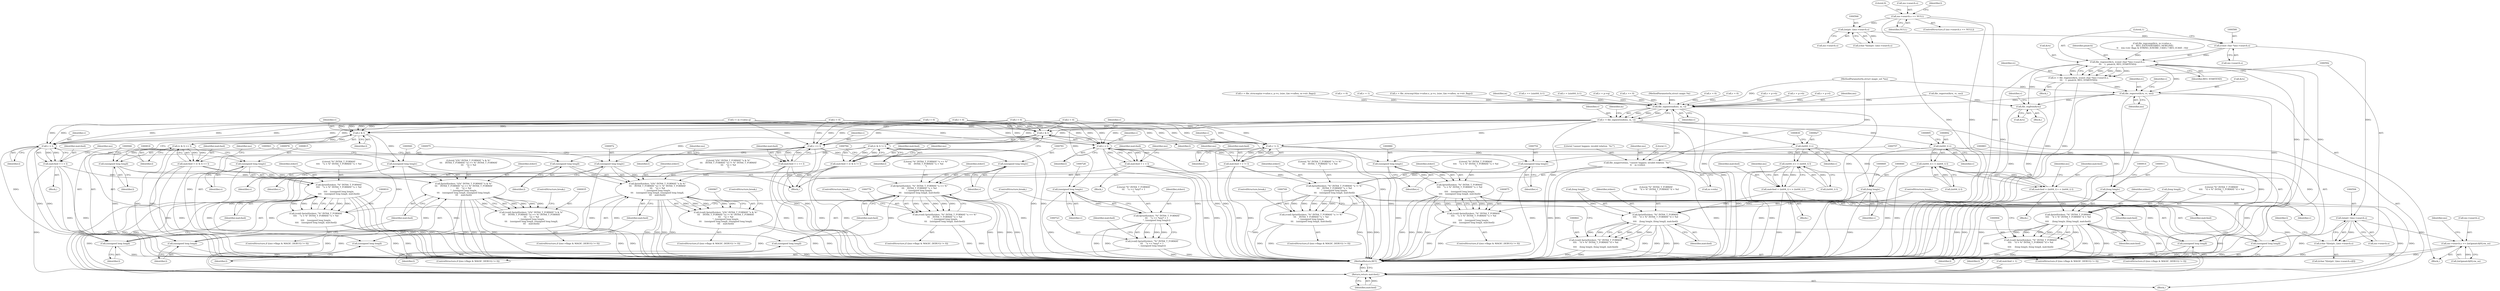 digraph "0_file_4a284c89d6ef11aca34da65da7d673050a5ea320_1@pointer" {
"1000579" [label="(Call,(const char *)ms->search.s)"];
"1000565" [label="(Call,(intptr_t)ms->search.s)"];
"1000473" [label="(Call,ms->search.s == NULL)"];
"1000576" [label="(Call,file_regexec(&rx, (const char *)ms->search.s,\n\t\t\t    1, pmatch, REG_STARTEND))"];
"1000574" [label="(Call,rc = file_regexec(&rx, (const char *)ms->search.s,\n\t\t\t    1, pmatch, REG_STARTEND))"];
"1000661" [label="(Call,file_regerror(&rx, rc, ms))"];
"1000673" [label="(Call,file_regfree(&rx))"];
"1000704" [label="(Call,file_signextend(ms, m, v))"];
"1000702" [label="(Call,v = file_signextend(ms, m, v))"];
"1000727" [label="(Call,(unsigned long long)v)"];
"1000724" [label="(Call,fprintf(stderr, \"%\" INT64_T_FORMAT\n\t\t\t    \"u == *any* = 1\n\", (unsigned long long)v))"];
"1000722" [label="(Call,(void) fprintf(stderr, \"%\" INT64_T_FORMAT\n\t\t\t    \"u == *any* = 1\n\", (unsigned long long)v))"];
"1000737" [label="(Call,v != l)"];
"1000735" [label="(Call,matched = v != l)"];
"1000750" [label="(Call,fprintf(stderr, \"%\" INT64_T_FORMAT \"u != %\"\n\t\t\t    INT64_T_FORMAT \"u = %d\n\", (unsigned long long)v,\n\t\t\t    (unsigned long long)l, matched))"];
"1000748" [label="(Call,(void) fprintf(stderr, \"%\" INT64_T_FORMAT \"u != %\"\n\t\t\t    INT64_T_FORMAT \"u = %d\n\", (unsigned long long)v,\n\t\t\t    (unsigned long long)l, matched))"];
"1000992" [label="(Return,return matched;)"];
"1000753" [label="(Call,(unsigned long long)v)"];
"1000756" [label="(Call,(unsigned long long)l)"];
"1000764" [label="(Call,v == l)"];
"1000762" [label="(Call,matched = v == l)"];
"1000777" [label="(Call,fprintf(stderr, \"%\" INT64_T_FORMAT \"u == %\"\n\t\t\t    INT64_T_FORMAT \"u = %d\n\", (unsigned long long)v,\n\t\t\t    (unsigned long long)l, matched))"];
"1000775" [label="(Call,(void) fprintf(stderr, \"%\" INT64_T_FORMAT \"u == %\"\n\t\t\t    INT64_T_FORMAT \"u = %d\n\", (unsigned long long)v,\n\t\t\t    (unsigned long long)l, matched))"];
"1000780" [label="(Call,(unsigned long long)v)"];
"1000783" [label="(Call,(unsigned long long)l)"];
"1000798" [label="(Call,v > l)"];
"1000796" [label="(Call,matched = v > l)"];
"1000811" [label="(Call,fprintf(stderr, \"%\" INT64_T_FORMAT\n\t\t\t\t    \"u > %\" INT64_T_FORMAT \"u = %d\n\",\n\t\t\t\t    (unsigned long long)v,\n\t\t\t\t    (unsigned long long)l, matched))"];
"1000809" [label="(Call,(void) fprintf(stderr, \"%\" INT64_T_FORMAT\n\t\t\t\t    \"u > %\" INT64_T_FORMAT \"u = %d\n\",\n\t\t\t\t    (unsigned long long)v,\n\t\t\t\t    (unsigned long long)l, matched))"];
"1000814" [label="(Call,(unsigned long long)v)"];
"1000817" [label="(Call,(unsigned long long)l)"];
"1000826" [label="(Call,(int64_t) v)"];
"1000825" [label="(Call,(int64_t) v > (int64_t) l)"];
"1000823" [label="(Call,matched = (int64_t) v > (int64_t) l)"];
"1000842" [label="(Call,fprintf(stderr, \"%\" INT64_T_FORMAT\n\t\t\t\t    \"d > %\" INT64_T_FORMAT \"d = %d\n\",\n\t\t\t\t    (long long)v, (long long)l, matched))"];
"1000840" [label="(Call,(void) fprintf(stderr, \"%\" INT64_T_FORMAT\n\t\t\t\t    \"d > %\" INT64_T_FORMAT \"d = %d\n\",\n\t\t\t\t    (long long)v, (long long)l, matched))"];
"1000845" [label="(Call,(long long)v)"];
"1000863" [label="(Call,v < l)"];
"1000861" [label="(Call,matched = v < l)"];
"1000876" [label="(Call,fprintf(stderr, \"%\" INT64_T_FORMAT\n\t\t\t\t    \"u < %\" INT64_T_FORMAT \"u = %d\n\",\n\t\t\t\t    (unsigned long long)v,\n\t\t\t\t    (unsigned long long)l, matched))"];
"1000874" [label="(Call,(void) fprintf(stderr, \"%\" INT64_T_FORMAT\n\t\t\t\t    \"u < %\" INT64_T_FORMAT \"u = %d\n\",\n\t\t\t\t    (unsigned long long)v,\n\t\t\t\t    (unsigned long long)l, matched))"];
"1000879" [label="(Call,(unsigned long long)v)"];
"1000882" [label="(Call,(unsigned long long)l)"];
"1000891" [label="(Call,(int64_t) v)"];
"1000890" [label="(Call,(int64_t) v < (int64_t) l)"];
"1000888" [label="(Call,matched = (int64_t) v < (int64_t) l)"];
"1000907" [label="(Call,fprintf(stderr, \"%\" INT64_T_FORMAT\n\t\t\t\t    \"d < %\" INT64_T_FORMAT \"d = %d\n\",\n\t\t\t\t     (long long)v, (long long)l, matched))"];
"1000905" [label="(Call,(void) fprintf(stderr, \"%\" INT64_T_FORMAT\n\t\t\t\t    \"d < %\" INT64_T_FORMAT \"d = %d\n\",\n\t\t\t\t     (long long)v, (long long)l, matched))"];
"1000910" [label="(Call,(long long)v)"];
"1000922" [label="(Call,v & l)"];
"1000921" [label="(Call,(v & l) == l)"];
"1000919" [label="(Call,matched = (v & l) == l)"];
"1000936" [label="(Call,fprintf(stderr, \"((%\" INT64_T_FORMAT \"x & %\"\n\t\t\t    INT64_T_FORMAT \"x) == %\" INT64_T_FORMAT\n\t\t\t    \"x) = %d\n\", (unsigned long long)v,\n\t\t\t    (unsigned long long)l, (unsigned long long)l,\n\t\t\t    matched))"];
"1000934" [label="(Call,(void) fprintf(stderr, \"((%\" INT64_T_FORMAT \"x & %\"\n\t\t\t    INT64_T_FORMAT \"x) == %\" INT64_T_FORMAT\n\t\t\t    \"x) = %d\n\", (unsigned long long)v,\n\t\t\t    (unsigned long long)l, (unsigned long long)l,\n\t\t\t    matched))"];
"1000942" [label="(Call,(unsigned long long)l)"];
"1000945" [label="(Call,(unsigned long long)l)"];
"1000939" [label="(Call,(unsigned long long)v)"];
"1000954" [label="(Call,v & l)"];
"1000953" [label="(Call,(v & l) != l)"];
"1000951" [label="(Call,matched = (v & l) != l)"];
"1000968" [label="(Call,fprintf(stderr, \"((%\" INT64_T_FORMAT \"x & %\"\n\t\t\t    INT64_T_FORMAT \"x) != %\" INT64_T_FORMAT\n\t\t\t    \"x) = %d\n\", (unsigned long long)v,\n\t\t\t    (unsigned long long)l, (unsigned long long)l,\n\t\t\t    matched))"];
"1000966" [label="(Call,(void) fprintf(stderr, \"((%\" INT64_T_FORMAT \"x & %\"\n\t\t\t    INT64_T_FORMAT \"x) != %\" INT64_T_FORMAT\n\t\t\t    \"x) = %d\n\", (unsigned long long)v,\n\t\t\t    (unsigned long long)l, (unsigned long long)l,\n\t\t\t    matched))"];
"1000974" [label="(Call,(unsigned long long)l)"];
"1000977" [label="(Call,(unsigned long long)l)"];
"1000971" [label="(Call,(unsigned long long)v)"];
"1000983" [label="(Call,file_magerror(ms, \"cannot happen: invalid relation `%c'\",\n\t\t    m->reln))"];
"1000593" [label="(Call,(intptr_t)ms->search.s)"];
"1000591" [label="(Call,(char *)(intptr_t)ms->search.s)"];
"1000606" [label="(Call,ms->search.s += (int)pmatch[0].rm_so)"];
"1000661" [label="(Call,file_regerror(&rx, rc, ms))"];
"1000930" [label="(Identifier,ms)"];
"1000739" [label="(Identifier,l)"];
"1000994" [label="(MethodReturn,RET)"];
"1000730" [label="(Call,matched = 1)"];
"1000910" [label="(Call,(long long)v)"];
"1000765" [label="(Identifier,v)"];
"1000744" [label="(Identifier,ms)"];
"1000673" [label="(Call,file_regfree(&rx))"];
"1000970" [label="(Literal,\"((%\" INT64_T_FORMAT \"x & %\"\n\t\t\t    INT64_T_FORMAT \"x) != %\" INT64_T_FORMAT\n\t\t\t    \"x) = %d\n\")"];
"1000351" [label="(Call,l = 0)"];
"1000938" [label="(Literal,\"((%\" INT64_T_FORMAT \"x & %\"\n\t\t\t    INT64_T_FORMAT \"x) == %\" INT64_T_FORMAT\n\t\t\t    \"x) = %d\n\")"];
"1000664" [label="(Identifier,rc)"];
"1000785" [label="(Identifier,l)"];
"1000878" [label="(Literal,\"%\" INT64_T_FORMAT\n\t\t\t\t    \"u < %\" INT64_T_FORMAT \"u = %d\n\")"];
"1000956" [label="(Identifier,l)"];
"1000884" [label="(Identifier,l)"];
"1000320" [label="(Call,v = 0)"];
"1000714" [label="(ControlStructure,if ((ms->flags & MAGIC_DEBUG) != 0))"];
"1000767" [label="(ControlStructure,if ((ms->flags & MAGIC_DEBUG) != 0))"];
"1000593" [label="(Call,(intptr_t)ms->search.s)"];
"1000656" [label="(Call,v = 1)"];
"1000667" [label="(Identifier,v)"];
"1000736" [label="(Identifier,matched)"];
"1000779" [label="(Literal,\"%\" INT64_T_FORMAT \"u == %\"\n\t\t\t    INT64_T_FORMAT \"u = %d\n\")"];
"1000813" [label="(Literal,\"%\" INT64_T_FORMAT\n\t\t\t\t    \"u > %\" INT64_T_FORMAT \"u = %d\n\")"];
"1000108" [label="(Call,l = m->value.q)"];
"1000905" [label="(Call,(void) fprintf(stderr, \"%\" INT64_T_FORMAT\n\t\t\t\t    \"d < %\" INT64_T_FORMAT \"d = %d\n\",\n\t\t\t\t     (long long)v, (long long)l, matched))"];
"1000819" [label="(Identifier,l)"];
"1000354" [label="(Call,v = file_strncmp16(m->value.s, p->s, (size_t)m->vallen, m->str_flags))"];
"1000317" [label="(Call,l = 0)"];
"1000993" [label="(Identifier,matched)"];
"1000782" [label="(Identifier,v)"];
"1000912" [label="(Identifier,v)"];
"1000836" [label="(Identifier,ms)"];
"1000595" [label="(Call,ms->search.s)"];
"1000161" [label="(Call,v = p->l)"];
"1000877" [label="(Identifier,stderr)"];
"1000958" [label="(ControlStructure,if ((ms->flags & MAGIC_DEBUG) != 0))"];
"1000705" [label="(Identifier,ms)"];
"1000986" [label="(Call,m->reln)"];
"1000329" [label="(Call,v = file_strncmp(m->value.s, p->s, (size_t)m->vallen, m->str_flags))"];
"1000861" [label="(Call,matched = v < l)"];
"1000992" [label="(Return,return matched;)"];
"1000801" [label="(ControlStructure,if ((ms->flags & MAGIC_DEBUG) != 0))"];
"1000908" [label="(Identifier,stderr)"];
"1000919" [label="(Call,matched = (v & l) == l)"];
"1000482" [label="(Call,l = 0)"];
"1000852" [label="(ControlStructure,break;)"];
"1000981" [label="(ControlStructure,break;)"];
"1000481" [label="(Literal,0)"];
"1000949" [label="(ControlStructure,break;)"];
"1000842" [label="(Call,fprintf(stderr, \"%\" INT64_T_FORMAT\n\t\t\t\t    \"d > %\" INT64_T_FORMAT \"d = %d\n\",\n\t\t\t\t    (long long)v, (long long)l, matched))"];
"1000811" [label="(Call,fprintf(stderr, \"%\" INT64_T_FORMAT\n\t\t\t\t    \"u > %\" INT64_T_FORMAT \"u = %d\n\",\n\t\t\t\t    (unsigned long long)v,\n\t\t\t\t    (unsigned long long)l, matched))"];
"1000953" [label="(Call,(v & l) != l)"];
"1000800" [label="(Identifier,l)"];
"1000865" [label="(Identifier,l)"];
"1000969" [label="(Identifier,stderr)"];
"1000843" [label="(Identifier,stderr)"];
"1000579" [label="(Call,(const char *)ms->search.s)"];
"1000581" [label="(Call,ms->search.s)"];
"1000731" [label="(Identifier,matched)"];
"1000921" [label="(Call,(v & l) == l)"];
"1000923" [label="(Identifier,v)"];
"1000751" [label="(Identifier,stderr)"];
"1000735" [label="(Call,matched = v != l)"];
"1000783" [label="(Call,(unsigned long long)l)"];
"1000860" [label="(Block,)"];
"1000925" [label="(Identifier,l)"];
"1000758" [label="(Identifier,l)"];
"1000937" [label="(Identifier,stderr)"];
"1000941" [label="(Identifier,v)"];
"1000991" [label="(Literal,1)"];
"1000565" [label="(Call,(intptr_t)ms->search.s)"];
"1000832" [label="(ControlStructure,if ((ms->flags & MAGIC_DEBUG) != 0))"];
"1000920" [label="(Identifier,matched)"];
"1000962" [label="(Identifier,ms)"];
"1000888" [label="(Call,matched = (int64_t) v < (int64_t) l)"];
"1000612" [label="(Call,(int)pmatch[0].rm_so)"];
"1000845" [label="(Call,(long long)v)"];
"1000737" [label="(Call,v != l)"];
"1000775" [label="(Call,(void) fprintf(stderr, \"%\" INT64_T_FORMAT \"u == %\"\n\t\t\t    INT64_T_FORMAT \"u = %d\n\", (unsigned long long)v,\n\t\t\t    (unsigned long long)l, matched))"];
"1000622" [label="(Identifier,ms)"];
"1000510" [label="(Call,file_regerror(&rx, rc, ms))"];
"1000704" [label="(Call,file_signextend(ms, m, v))"];
"1000954" [label="(Call,v & l)"];
"1000823" [label="(Call,matched = (int64_t) v > (int64_t) l)"];
"1000939" [label="(Call,(unsigned long long)v)"];
"1000590" [label="(Call,((char *)(intptr_t)ms->search.s)[l])"];
"1000934" [label="(Call,(void) fprintf(stderr, \"((%\" INT64_T_FORMAT \"x & %\"\n\t\t\t    INT64_T_FORMAT \"x) == %\" INT64_T_FORMAT\n\t\t\t    \"x) = %d\n\", (unsigned long long)v,\n\t\t\t    (unsigned long long)l, (unsigned long long)l,\n\t\t\t    matched))"];
"1000971" [label="(Call,(unsigned long long)v)"];
"1000944" [label="(Identifier,l)"];
"1000104" [label="(MethodParameterIn,struct magic_set *ms)"];
"1000894" [label="(Call,(int64_t) l)"];
"1000326" [label="(Call,l = 0)"];
"1000889" [label="(Identifier,matched)"];
"1000756" [label="(Call,(unsigned long long)l)"];
"1000881" [label="(Identifier,v)"];
"1000729" [label="(Identifier,v)"];
"1000606" [label="(Call,ms->search.s += (int)pmatch[0].rm_so)"];
"1000755" [label="(Identifier,v)"];
"1000826" [label="(Call,(int64_t) v)"];
"1000786" [label="(Identifier,matched)"];
"1000567" [label="(Call,ms->search.s)"];
"1000863" [label="(Call,v < l)"];
"1000983" [label="(Call,file_magerror(ms, \"cannot happen: invalid relation `%c'\",\n\t\t    m->reln))"];
"1000400" [label="(Call,l = 0)"];
"1000474" [label="(Call,ms->search.s)"];
"1000662" [label="(Call,&rx)"];
"1000710" [label="(Identifier,m)"];
"1000901" [label="(Identifier,ms)"];
"1000780" [label="(Call,(unsigned long long)v)"];
"1000787" [label="(ControlStructure,break;)"];
"1000916" [label="(Identifier,matched)"];
"1000706" [label="(Identifier,m)"];
"1000677" [label="(Call,v == (uint64_t)-1)"];
"1000753" [label="(Call,(unsigned long long)v)"];
"1000820" [label="(Identifier,matched)"];
"1000977" [label="(Call,(unsigned long long)l)"];
"1000824" [label="(Identifier,matched)"];
"1000763" [label="(Identifier,matched)"];
"1000479" [label="(Identifier,NULL)"];
"1000600" [label="(Identifier,l)"];
"1000917" [label="(ControlStructure,break;)"];
"1000907" [label="(Call,fprintf(stderr, \"%\" INT64_T_FORMAT\n\t\t\t\t    \"d < %\" INT64_T_FORMAT \"d = %d\n\",\n\t\t\t\t     (long long)v, (long long)l, matched))"];
"1000973" [label="(Identifier,v)"];
"1000797" [label="(Identifier,matched)"];
"1000812" [label="(Identifier,stderr)"];
"1000678" [label="(Identifier,v)"];
"1000924" [label="(Identifier,l)"];
"1000985" [label="(Literal,\"cannot happen: invalid relation `%c'\")"];
"1000809" [label="(Call,(void) fprintf(stderr, \"%\" INT64_T_FORMAT\n\t\t\t\t    \"u > %\" INT64_T_FORMAT \"u = %d\n\",\n\t\t\t\t    (unsigned long long)v,\n\t\t\t\t    (unsigned long long)l, matched))"];
"1000738" [label="(Identifier,v)"];
"1000966" [label="(Call,(void) fprintf(stderr, \"((%\" INT64_T_FORMAT \"x & %\"\n\t\t\t    INT64_T_FORMAT \"x) != %\" INT64_T_FORMAT\n\t\t\t    \"x) = %d\n\", (unsigned long long)v,\n\t\t\t    (unsigned long long)l, (unsigned long long)l,\n\t\t\t    matched))"];
"1000577" [label="(Call,&rx)"];
"1000870" [label="(Identifier,ms)"];
"1000666" [label="(Call,v = (uint64_t)-1)"];
"1000980" [label="(Identifier,matched)"];
"1000847" [label="(Identifier,v)"];
"1000604" [label="(Block,)"];
"1000748" [label="(Call,(void) fprintf(stderr, \"%\" INT64_T_FORMAT \"u != %\"\n\t\t\t    INT64_T_FORMAT \"u = %d\n\", (unsigned long long)v,\n\t\t\t    (unsigned long long)l, matched))"];
"1000727" [label="(Call,(unsigned long long)v)"];
"1000955" [label="(Identifier,v)"];
"1000750" [label="(Call,fprintf(stderr, \"%\" INT64_T_FORMAT \"u != %\"\n\t\t\t    INT64_T_FORMAT \"u = %d\n\", (unsigned long long)v,\n\t\t\t    (unsigned long long)l, matched))"];
"1000816" [label="(Identifier,v)"];
"1000825" [label="(Call,(int64_t) v > (int64_t) l)"];
"1000575" [label="(Identifier,rc)"];
"1000805" [label="(Identifier,ms)"];
"1000563" [label="(Call,(char *)(intptr_t)ms->search.s)"];
"1000893" [label="(Identifier,v)"];
"1000740" [label="(ControlStructure,if ((ms->flags & MAGIC_DEBUG) != 0))"];
"1000712" [label="(Block,)"];
"1000922" [label="(Call,v & l)"];
"1000674" [label="(Call,&rx)"];
"1000707" [label="(Identifier,v)"];
"1000864" [label="(Identifier,v)"];
"1000752" [label="(Literal,\"%\" INT64_T_FORMAT \"u != %\"\n\t\t\t    INT64_T_FORMAT \"u = %d\n\")"];
"1000951" [label="(Call,matched = (v & l) != l)"];
"1000957" [label="(Identifier,l)"];
"1000890" [label="(Call,(int64_t) v < (int64_t) l)"];
"1000455" [label="(Call,v == 0)"];
"1000777" [label="(Call,fprintf(stderr, \"%\" INT64_T_FORMAT \"u == %\"\n\t\t\t    INT64_T_FORMAT \"u = %d\n\", (unsigned long long)v,\n\t\t\t    (unsigned long long)l, matched))"];
"1000948" [label="(Identifier,matched)"];
"1000876" [label="(Call,fprintf(stderr, \"%\" INT64_T_FORMAT\n\t\t\t\t    \"u < %\" INT64_T_FORMAT \"u = %d\n\",\n\t\t\t\t    (unsigned long long)v,\n\t\t\t\t    (unsigned long long)l, matched))"];
"1000586" [label="(Literal,1)"];
"1000844" [label="(Literal,\"%\" INT64_T_FORMAT\n\t\t\t\t    \"d > %\" INT64_T_FORMAT \"d = %d\n\")"];
"1000984" [label="(Identifier,ms)"];
"1000105" [label="(MethodParameterIn,struct magic *m)"];
"1000665" [label="(Identifier,ms)"];
"1000703" [label="(Identifier,v)"];
"1000848" [label="(Call,(long long)l)"];
"1000469" [label="(Block,)"];
"1000574" [label="(Call,rc = file_regexec(&rx, (const char *)ms->search.s,\n\t\t\t    1, pmatch, REG_STARTEND))"];
"1000974" [label="(Call,(unsigned long long)l)"];
"1000828" [label="(Identifier,v)"];
"1000403" [label="(Call,v = 0)"];
"1000926" [label="(ControlStructure,if ((ms->flags & MAGIC_DEBUG) != 0))"];
"1000817" [label="(Call,(unsigned long long)l)"];
"1000942" [label="(Call,(unsigned long long)l)"];
"1000866" [label="(ControlStructure,if ((ms->flags & MAGIC_DEBUG) != 0))"];
"1000822" [label="(Block,)"];
"1000587" [label="(Identifier,pmatch)"];
"1000702" [label="(Call,v = file_signextend(ms, m, v))"];
"1000814" [label="(Call,(unsigned long long)v)"];
"1000764" [label="(Call,v == l)"];
"1000651" [label="(Call,v = 0)"];
"1000179" [label="(Call,v = p->q)"];
"1000798" [label="(Call,v > l)"];
"1000588" [label="(Identifier,REG_STARTEND)"];
"1000874" [label="(Call,(void) fprintf(stderr, \"%\" INT64_T_FORMAT\n\t\t\t\t    \"u < %\" INT64_T_FORMAT \"u = %d\n\",\n\t\t\t\t    (unsigned long long)v,\n\t\t\t\t    (unsigned long long)l, matched))"];
"1000909" [label="(Literal,\"%\" INT64_T_FORMAT\n\t\t\t\t    \"d < %\" INT64_T_FORMAT \"d = %d\n\")"];
"1000483" [label="(Identifier,l)"];
"1000472" [label="(ControlStructure,if (ms->search.s == NULL))"];
"1000522" [label="(Block,)"];
"1000829" [label="(Call,(int64_t) l)"];
"1000778" [label="(Identifier,stderr)"];
"1000879" [label="(Call,(unsigned long long)v)"];
"1000913" [label="(Call,(long long)l)"];
"1000968" [label="(Call,fprintf(stderr, \"((%\" INT64_T_FORMAT \"x & %\"\n\t\t\t    INT64_T_FORMAT \"x) != %\" INT64_T_FORMAT\n\t\t\t    \"x) = %d\n\", (unsigned long long)v,\n\t\t\t    (unsigned long long)l, (unsigned long long)l,\n\t\t\t    matched))"];
"1000799" [label="(Identifier,v)"];
"1000945" [label="(Call,(unsigned long long)l)"];
"1000891" [label="(Call,(int64_t) v)"];
"1000882" [label="(Call,(unsigned long long)l)"];
"1000851" [label="(Identifier,matched)"];
"1000473" [label="(Call,ms->search.s == NULL)"];
"1000936" [label="(Call,fprintf(stderr, \"((%\" INT64_T_FORMAT \"x & %\"\n\t\t\t    INT64_T_FORMAT \"x) == %\" INT64_T_FORMAT\n\t\t\t    \"x) = %d\n\", (unsigned long long)v,\n\t\t\t    (unsigned long long)l, (unsigned long long)l,\n\t\t\t    matched))"];
"1000885" [label="(Identifier,matched)"];
"1000976" [label="(Identifier,l)"];
"1000607" [label="(Call,ms->search.s)"];
"1000143" [label="(Call,v = p->h)"];
"1000591" [label="(Call,(char *)(intptr_t)ms->search.s)"];
"1000725" [label="(Identifier,stderr)"];
"1000952" [label="(Identifier,matched)"];
"1000724" [label="(Call,fprintf(stderr, \"%\" INT64_T_FORMAT\n\t\t\t    \"u == *any* = 1\n\", (unsigned long long)v))"];
"1000760" [label="(ControlStructure,break;)"];
"1000487" [label="(Call,file_regcomp(&rx, m->value.s,\n\t\t    REG_EXTENDED|REG_NEWLINE|\n\t\t    ((m->str_flags & STRING_IGNORE_CASE) ? REG_ICASE : 0)))"];
"1000840" [label="(Call,(void) fprintf(stderr, \"%\" INT64_T_FORMAT\n\t\t\t\t    \"d > %\" INT64_T_FORMAT \"d = %d\n\",\n\t\t\t\t    (long long)v, (long long)l, matched))"];
"1000887" [label="(Block,)"];
"1000979" [label="(Identifier,l)"];
"1000106" [label="(Block,)"];
"1000766" [label="(Identifier,l)"];
"1000795" [label="(Block,)"];
"1000759" [label="(Identifier,matched)"];
"1000726" [label="(Literal,\"%\" INT64_T_FORMAT\n\t\t\t    \"u == *any* = 1\n\")"];
"1000576" [label="(Call,file_regexec(&rx, (const char *)ms->search.s,\n\t\t\t    1, pmatch, REG_STARTEND))"];
"1000722" [label="(Call,(void) fprintf(stderr, \"%\" INT64_T_FORMAT\n\t\t\t    \"u == *any* = 1\n\", (unsigned long long)v))"];
"1000762" [label="(Call,matched = v == l)"];
"1000134" [label="(Call,v = p->b)"];
"1000771" [label="(Identifier,ms)"];
"1000947" [label="(Identifier,l)"];
"1000897" [label="(ControlStructure,if ((ms->flags & MAGIC_DEBUG) != 0))"];
"1000796" [label="(Call,matched = v > l)"];
"1000862" [label="(Identifier,matched)"];
"1000579" -> "1000576"  [label="AST: "];
"1000579" -> "1000581"  [label="CFG: "];
"1000580" -> "1000579"  [label="AST: "];
"1000581" -> "1000579"  [label="AST: "];
"1000586" -> "1000579"  [label="CFG: "];
"1000579" -> "1000576"  [label="DDG: "];
"1000565" -> "1000579"  [label="DDG: "];
"1000579" -> "1000593"  [label="DDG: "];
"1000565" -> "1000563"  [label="AST: "];
"1000565" -> "1000567"  [label="CFG: "];
"1000566" -> "1000565"  [label="AST: "];
"1000567" -> "1000565"  [label="AST: "];
"1000563" -> "1000565"  [label="CFG: "];
"1000565" -> "1000563"  [label="DDG: "];
"1000473" -> "1000565"  [label="DDG: "];
"1000473" -> "1000472"  [label="AST: "];
"1000473" -> "1000479"  [label="CFG: "];
"1000474" -> "1000473"  [label="AST: "];
"1000479" -> "1000473"  [label="AST: "];
"1000481" -> "1000473"  [label="CFG: "];
"1000483" -> "1000473"  [label="CFG: "];
"1000473" -> "1000994"  [label="DDG: "];
"1000473" -> "1000994"  [label="DDG: "];
"1000473" -> "1000994"  [label="DDG: "];
"1000576" -> "1000574"  [label="AST: "];
"1000576" -> "1000588"  [label="CFG: "];
"1000577" -> "1000576"  [label="AST: "];
"1000586" -> "1000576"  [label="AST: "];
"1000587" -> "1000576"  [label="AST: "];
"1000588" -> "1000576"  [label="AST: "];
"1000574" -> "1000576"  [label="CFG: "];
"1000576" -> "1000994"  [label="DDG: "];
"1000576" -> "1000994"  [label="DDG: "];
"1000576" -> "1000994"  [label="DDG: "];
"1000576" -> "1000994"  [label="DDG: "];
"1000576" -> "1000574"  [label="DDG: "];
"1000576" -> "1000574"  [label="DDG: "];
"1000576" -> "1000574"  [label="DDG: "];
"1000576" -> "1000574"  [label="DDG: "];
"1000576" -> "1000574"  [label="DDG: "];
"1000487" -> "1000576"  [label="DDG: "];
"1000576" -> "1000661"  [label="DDG: "];
"1000576" -> "1000673"  [label="DDG: "];
"1000574" -> "1000522"  [label="AST: "];
"1000575" -> "1000574"  [label="AST: "];
"1000592" -> "1000574"  [label="CFG: "];
"1000574" -> "1000994"  [label="DDG: "];
"1000574" -> "1000994"  [label="DDG: "];
"1000574" -> "1000661"  [label="DDG: "];
"1000661" -> "1000604"  [label="AST: "];
"1000661" -> "1000665"  [label="CFG: "];
"1000662" -> "1000661"  [label="AST: "];
"1000664" -> "1000661"  [label="AST: "];
"1000665" -> "1000661"  [label="AST: "];
"1000667" -> "1000661"  [label="CFG: "];
"1000661" -> "1000994"  [label="DDG: "];
"1000661" -> "1000994"  [label="DDG: "];
"1000661" -> "1000994"  [label="DDG: "];
"1000661" -> "1000994"  [label="DDG: "];
"1000104" -> "1000661"  [label="DDG: "];
"1000661" -> "1000673"  [label="DDG: "];
"1000661" -> "1000704"  [label="DDG: "];
"1000673" -> "1000469"  [label="AST: "];
"1000673" -> "1000674"  [label="CFG: "];
"1000674" -> "1000673"  [label="AST: "];
"1000678" -> "1000673"  [label="CFG: "];
"1000673" -> "1000994"  [label="DDG: "];
"1000673" -> "1000994"  [label="DDG: "];
"1000510" -> "1000673"  [label="DDG: "];
"1000704" -> "1000702"  [label="AST: "];
"1000704" -> "1000707"  [label="CFG: "];
"1000705" -> "1000704"  [label="AST: "];
"1000706" -> "1000704"  [label="AST: "];
"1000707" -> "1000704"  [label="AST: "];
"1000702" -> "1000704"  [label="CFG: "];
"1000704" -> "1000994"  [label="DDG: "];
"1000704" -> "1000994"  [label="DDG: "];
"1000704" -> "1000702"  [label="DDG: "];
"1000704" -> "1000702"  [label="DDG: "];
"1000704" -> "1000702"  [label="DDG: "];
"1000510" -> "1000704"  [label="DDG: "];
"1000104" -> "1000704"  [label="DDG: "];
"1000105" -> "1000704"  [label="DDG: "];
"1000677" -> "1000704"  [label="DDG: "];
"1000403" -> "1000704"  [label="DDG: "];
"1000651" -> "1000704"  [label="DDG: "];
"1000143" -> "1000704"  [label="DDG: "];
"1000179" -> "1000704"  [label="DDG: "];
"1000329" -> "1000704"  [label="DDG: "];
"1000134" -> "1000704"  [label="DDG: "];
"1000656" -> "1000704"  [label="DDG: "];
"1000320" -> "1000704"  [label="DDG: "];
"1000161" -> "1000704"  [label="DDG: "];
"1000354" -> "1000704"  [label="DDG: "];
"1000455" -> "1000704"  [label="DDG: "];
"1000666" -> "1000704"  [label="DDG: "];
"1000704" -> "1000983"  [label="DDG: "];
"1000702" -> "1000106"  [label="AST: "];
"1000703" -> "1000702"  [label="AST: "];
"1000710" -> "1000702"  [label="CFG: "];
"1000702" -> "1000994"  [label="DDG: "];
"1000702" -> "1000994"  [label="DDG: "];
"1000702" -> "1000727"  [label="DDG: "];
"1000702" -> "1000737"  [label="DDG: "];
"1000702" -> "1000764"  [label="DDG: "];
"1000702" -> "1000798"  [label="DDG: "];
"1000702" -> "1000826"  [label="DDG: "];
"1000702" -> "1000863"  [label="DDG: "];
"1000702" -> "1000891"  [label="DDG: "];
"1000702" -> "1000922"  [label="DDG: "];
"1000702" -> "1000954"  [label="DDG: "];
"1000727" -> "1000724"  [label="AST: "];
"1000727" -> "1000729"  [label="CFG: "];
"1000728" -> "1000727"  [label="AST: "];
"1000729" -> "1000727"  [label="AST: "];
"1000724" -> "1000727"  [label="CFG: "];
"1000727" -> "1000994"  [label="DDG: "];
"1000727" -> "1000724"  [label="DDG: "];
"1000724" -> "1000722"  [label="AST: "];
"1000725" -> "1000724"  [label="AST: "];
"1000726" -> "1000724"  [label="AST: "];
"1000722" -> "1000724"  [label="CFG: "];
"1000724" -> "1000994"  [label="DDG: "];
"1000724" -> "1000994"  [label="DDG: "];
"1000724" -> "1000722"  [label="DDG: "];
"1000724" -> "1000722"  [label="DDG: "];
"1000724" -> "1000722"  [label="DDG: "];
"1000722" -> "1000714"  [label="AST: "];
"1000723" -> "1000722"  [label="AST: "];
"1000731" -> "1000722"  [label="CFG: "];
"1000722" -> "1000994"  [label="DDG: "];
"1000722" -> "1000994"  [label="DDG: "];
"1000737" -> "1000735"  [label="AST: "];
"1000737" -> "1000739"  [label="CFG: "];
"1000738" -> "1000737"  [label="AST: "];
"1000739" -> "1000737"  [label="AST: "];
"1000735" -> "1000737"  [label="CFG: "];
"1000737" -> "1000994"  [label="DDG: "];
"1000737" -> "1000994"  [label="DDG: "];
"1000737" -> "1000735"  [label="DDG: "];
"1000737" -> "1000735"  [label="DDG: "];
"1000317" -> "1000737"  [label="DDG: "];
"1000400" -> "1000737"  [label="DDG: "];
"1000482" -> "1000737"  [label="DDG: "];
"1000351" -> "1000737"  [label="DDG: "];
"1000326" -> "1000737"  [label="DDG: "];
"1000108" -> "1000737"  [label="DDG: "];
"1000737" -> "1000753"  [label="DDG: "];
"1000737" -> "1000756"  [label="DDG: "];
"1000735" -> "1000712"  [label="AST: "];
"1000736" -> "1000735"  [label="AST: "];
"1000744" -> "1000735"  [label="CFG: "];
"1000735" -> "1000994"  [label="DDG: "];
"1000735" -> "1000994"  [label="DDG: "];
"1000735" -> "1000750"  [label="DDG: "];
"1000735" -> "1000992"  [label="DDG: "];
"1000750" -> "1000748"  [label="AST: "];
"1000750" -> "1000759"  [label="CFG: "];
"1000751" -> "1000750"  [label="AST: "];
"1000752" -> "1000750"  [label="AST: "];
"1000753" -> "1000750"  [label="AST: "];
"1000756" -> "1000750"  [label="AST: "];
"1000759" -> "1000750"  [label="AST: "];
"1000748" -> "1000750"  [label="CFG: "];
"1000750" -> "1000994"  [label="DDG: "];
"1000750" -> "1000994"  [label="DDG: "];
"1000750" -> "1000994"  [label="DDG: "];
"1000750" -> "1000994"  [label="DDG: "];
"1000750" -> "1000748"  [label="DDG: "];
"1000750" -> "1000748"  [label="DDG: "];
"1000750" -> "1000748"  [label="DDG: "];
"1000750" -> "1000748"  [label="DDG: "];
"1000750" -> "1000748"  [label="DDG: "];
"1000753" -> "1000750"  [label="DDG: "];
"1000756" -> "1000750"  [label="DDG: "];
"1000750" -> "1000992"  [label="DDG: "];
"1000748" -> "1000740"  [label="AST: "];
"1000749" -> "1000748"  [label="AST: "];
"1000760" -> "1000748"  [label="CFG: "];
"1000748" -> "1000994"  [label="DDG: "];
"1000748" -> "1000994"  [label="DDG: "];
"1000992" -> "1000106"  [label="AST: "];
"1000992" -> "1000993"  [label="CFG: "];
"1000993" -> "1000992"  [label="AST: "];
"1000994" -> "1000992"  [label="CFG: "];
"1000992" -> "1000994"  [label="DDG: "];
"1000993" -> "1000992"  [label="DDG: "];
"1000823" -> "1000992"  [label="DDG: "];
"1000876" -> "1000992"  [label="DDG: "];
"1000811" -> "1000992"  [label="DDG: "];
"1000907" -> "1000992"  [label="DDG: "];
"1000951" -> "1000992"  [label="DDG: "];
"1000762" -> "1000992"  [label="DDG: "];
"1000968" -> "1000992"  [label="DDG: "];
"1000861" -> "1000992"  [label="DDG: "];
"1000888" -> "1000992"  [label="DDG: "];
"1000796" -> "1000992"  [label="DDG: "];
"1000919" -> "1000992"  [label="DDG: "];
"1000842" -> "1000992"  [label="DDG: "];
"1000777" -> "1000992"  [label="DDG: "];
"1000936" -> "1000992"  [label="DDG: "];
"1000730" -> "1000992"  [label="DDG: "];
"1000753" -> "1000755"  [label="CFG: "];
"1000754" -> "1000753"  [label="AST: "];
"1000755" -> "1000753"  [label="AST: "];
"1000757" -> "1000753"  [label="CFG: "];
"1000753" -> "1000994"  [label="DDG: "];
"1000756" -> "1000758"  [label="CFG: "];
"1000757" -> "1000756"  [label="AST: "];
"1000758" -> "1000756"  [label="AST: "];
"1000759" -> "1000756"  [label="CFG: "];
"1000756" -> "1000994"  [label="DDG: "];
"1000764" -> "1000762"  [label="AST: "];
"1000764" -> "1000766"  [label="CFG: "];
"1000765" -> "1000764"  [label="AST: "];
"1000766" -> "1000764"  [label="AST: "];
"1000762" -> "1000764"  [label="CFG: "];
"1000764" -> "1000994"  [label="DDG: "];
"1000764" -> "1000994"  [label="DDG: "];
"1000764" -> "1000762"  [label="DDG: "];
"1000764" -> "1000762"  [label="DDG: "];
"1000317" -> "1000764"  [label="DDG: "];
"1000400" -> "1000764"  [label="DDG: "];
"1000482" -> "1000764"  [label="DDG: "];
"1000351" -> "1000764"  [label="DDG: "];
"1000326" -> "1000764"  [label="DDG: "];
"1000108" -> "1000764"  [label="DDG: "];
"1000764" -> "1000780"  [label="DDG: "];
"1000764" -> "1000783"  [label="DDG: "];
"1000762" -> "1000712"  [label="AST: "];
"1000763" -> "1000762"  [label="AST: "];
"1000771" -> "1000762"  [label="CFG: "];
"1000762" -> "1000994"  [label="DDG: "];
"1000762" -> "1000994"  [label="DDG: "];
"1000762" -> "1000777"  [label="DDG: "];
"1000777" -> "1000775"  [label="AST: "];
"1000777" -> "1000786"  [label="CFG: "];
"1000778" -> "1000777"  [label="AST: "];
"1000779" -> "1000777"  [label="AST: "];
"1000780" -> "1000777"  [label="AST: "];
"1000783" -> "1000777"  [label="AST: "];
"1000786" -> "1000777"  [label="AST: "];
"1000775" -> "1000777"  [label="CFG: "];
"1000777" -> "1000994"  [label="DDG: "];
"1000777" -> "1000994"  [label="DDG: "];
"1000777" -> "1000994"  [label="DDG: "];
"1000777" -> "1000994"  [label="DDG: "];
"1000777" -> "1000775"  [label="DDG: "];
"1000777" -> "1000775"  [label="DDG: "];
"1000777" -> "1000775"  [label="DDG: "];
"1000777" -> "1000775"  [label="DDG: "];
"1000777" -> "1000775"  [label="DDG: "];
"1000780" -> "1000777"  [label="DDG: "];
"1000783" -> "1000777"  [label="DDG: "];
"1000775" -> "1000767"  [label="AST: "];
"1000776" -> "1000775"  [label="AST: "];
"1000787" -> "1000775"  [label="CFG: "];
"1000775" -> "1000994"  [label="DDG: "];
"1000775" -> "1000994"  [label="DDG: "];
"1000780" -> "1000782"  [label="CFG: "];
"1000781" -> "1000780"  [label="AST: "];
"1000782" -> "1000780"  [label="AST: "];
"1000784" -> "1000780"  [label="CFG: "];
"1000780" -> "1000994"  [label="DDG: "];
"1000783" -> "1000785"  [label="CFG: "];
"1000784" -> "1000783"  [label="AST: "];
"1000785" -> "1000783"  [label="AST: "];
"1000786" -> "1000783"  [label="CFG: "];
"1000783" -> "1000994"  [label="DDG: "];
"1000798" -> "1000796"  [label="AST: "];
"1000798" -> "1000800"  [label="CFG: "];
"1000799" -> "1000798"  [label="AST: "];
"1000800" -> "1000798"  [label="AST: "];
"1000796" -> "1000798"  [label="CFG: "];
"1000798" -> "1000994"  [label="DDG: "];
"1000798" -> "1000994"  [label="DDG: "];
"1000798" -> "1000796"  [label="DDG: "];
"1000798" -> "1000796"  [label="DDG: "];
"1000317" -> "1000798"  [label="DDG: "];
"1000400" -> "1000798"  [label="DDG: "];
"1000482" -> "1000798"  [label="DDG: "];
"1000351" -> "1000798"  [label="DDG: "];
"1000326" -> "1000798"  [label="DDG: "];
"1000108" -> "1000798"  [label="DDG: "];
"1000798" -> "1000814"  [label="DDG: "];
"1000798" -> "1000817"  [label="DDG: "];
"1000796" -> "1000795"  [label="AST: "];
"1000797" -> "1000796"  [label="AST: "];
"1000805" -> "1000796"  [label="CFG: "];
"1000796" -> "1000994"  [label="DDG: "];
"1000796" -> "1000994"  [label="DDG: "];
"1000796" -> "1000811"  [label="DDG: "];
"1000811" -> "1000809"  [label="AST: "];
"1000811" -> "1000820"  [label="CFG: "];
"1000812" -> "1000811"  [label="AST: "];
"1000813" -> "1000811"  [label="AST: "];
"1000814" -> "1000811"  [label="AST: "];
"1000817" -> "1000811"  [label="AST: "];
"1000820" -> "1000811"  [label="AST: "];
"1000809" -> "1000811"  [label="CFG: "];
"1000811" -> "1000994"  [label="DDG: "];
"1000811" -> "1000994"  [label="DDG: "];
"1000811" -> "1000994"  [label="DDG: "];
"1000811" -> "1000994"  [label="DDG: "];
"1000811" -> "1000809"  [label="DDG: "];
"1000811" -> "1000809"  [label="DDG: "];
"1000811" -> "1000809"  [label="DDG: "];
"1000811" -> "1000809"  [label="DDG: "];
"1000811" -> "1000809"  [label="DDG: "];
"1000814" -> "1000811"  [label="DDG: "];
"1000817" -> "1000811"  [label="DDG: "];
"1000809" -> "1000801"  [label="AST: "];
"1000810" -> "1000809"  [label="AST: "];
"1000852" -> "1000809"  [label="CFG: "];
"1000809" -> "1000994"  [label="DDG: "];
"1000809" -> "1000994"  [label="DDG: "];
"1000814" -> "1000816"  [label="CFG: "];
"1000815" -> "1000814"  [label="AST: "];
"1000816" -> "1000814"  [label="AST: "];
"1000818" -> "1000814"  [label="CFG: "];
"1000814" -> "1000994"  [label="DDG: "];
"1000817" -> "1000819"  [label="CFG: "];
"1000818" -> "1000817"  [label="AST: "];
"1000819" -> "1000817"  [label="AST: "];
"1000820" -> "1000817"  [label="CFG: "];
"1000817" -> "1000994"  [label="DDG: "];
"1000826" -> "1000825"  [label="AST: "];
"1000826" -> "1000828"  [label="CFG: "];
"1000827" -> "1000826"  [label="AST: "];
"1000828" -> "1000826"  [label="AST: "];
"1000830" -> "1000826"  [label="CFG: "];
"1000826" -> "1000994"  [label="DDG: "];
"1000826" -> "1000825"  [label="DDG: "];
"1000826" -> "1000845"  [label="DDG: "];
"1000825" -> "1000823"  [label="AST: "];
"1000825" -> "1000829"  [label="CFG: "];
"1000829" -> "1000825"  [label="AST: "];
"1000823" -> "1000825"  [label="CFG: "];
"1000825" -> "1000994"  [label="DDG: "];
"1000825" -> "1000994"  [label="DDG: "];
"1000825" -> "1000823"  [label="DDG: "];
"1000825" -> "1000823"  [label="DDG: "];
"1000829" -> "1000825"  [label="DDG: "];
"1000823" -> "1000822"  [label="AST: "];
"1000824" -> "1000823"  [label="AST: "];
"1000836" -> "1000823"  [label="CFG: "];
"1000823" -> "1000994"  [label="DDG: "];
"1000823" -> "1000994"  [label="DDG: "];
"1000823" -> "1000842"  [label="DDG: "];
"1000842" -> "1000840"  [label="AST: "];
"1000842" -> "1000851"  [label="CFG: "];
"1000843" -> "1000842"  [label="AST: "];
"1000844" -> "1000842"  [label="AST: "];
"1000845" -> "1000842"  [label="AST: "];
"1000848" -> "1000842"  [label="AST: "];
"1000851" -> "1000842"  [label="AST: "];
"1000840" -> "1000842"  [label="CFG: "];
"1000842" -> "1000994"  [label="DDG: "];
"1000842" -> "1000994"  [label="DDG: "];
"1000842" -> "1000994"  [label="DDG: "];
"1000842" -> "1000994"  [label="DDG: "];
"1000842" -> "1000840"  [label="DDG: "];
"1000842" -> "1000840"  [label="DDG: "];
"1000842" -> "1000840"  [label="DDG: "];
"1000842" -> "1000840"  [label="DDG: "];
"1000842" -> "1000840"  [label="DDG: "];
"1000845" -> "1000842"  [label="DDG: "];
"1000848" -> "1000842"  [label="DDG: "];
"1000840" -> "1000832"  [label="AST: "];
"1000841" -> "1000840"  [label="AST: "];
"1000852" -> "1000840"  [label="CFG: "];
"1000840" -> "1000994"  [label="DDG: "];
"1000840" -> "1000994"  [label="DDG: "];
"1000845" -> "1000847"  [label="CFG: "];
"1000846" -> "1000845"  [label="AST: "];
"1000847" -> "1000845"  [label="AST: "];
"1000849" -> "1000845"  [label="CFG: "];
"1000845" -> "1000994"  [label="DDG: "];
"1000863" -> "1000861"  [label="AST: "];
"1000863" -> "1000865"  [label="CFG: "];
"1000864" -> "1000863"  [label="AST: "];
"1000865" -> "1000863"  [label="AST: "];
"1000861" -> "1000863"  [label="CFG: "];
"1000863" -> "1000994"  [label="DDG: "];
"1000863" -> "1000994"  [label="DDG: "];
"1000863" -> "1000861"  [label="DDG: "];
"1000863" -> "1000861"  [label="DDG: "];
"1000317" -> "1000863"  [label="DDG: "];
"1000400" -> "1000863"  [label="DDG: "];
"1000482" -> "1000863"  [label="DDG: "];
"1000351" -> "1000863"  [label="DDG: "];
"1000326" -> "1000863"  [label="DDG: "];
"1000108" -> "1000863"  [label="DDG: "];
"1000863" -> "1000879"  [label="DDG: "];
"1000863" -> "1000882"  [label="DDG: "];
"1000861" -> "1000860"  [label="AST: "];
"1000862" -> "1000861"  [label="AST: "];
"1000870" -> "1000861"  [label="CFG: "];
"1000861" -> "1000994"  [label="DDG: "];
"1000861" -> "1000994"  [label="DDG: "];
"1000861" -> "1000876"  [label="DDG: "];
"1000876" -> "1000874"  [label="AST: "];
"1000876" -> "1000885"  [label="CFG: "];
"1000877" -> "1000876"  [label="AST: "];
"1000878" -> "1000876"  [label="AST: "];
"1000879" -> "1000876"  [label="AST: "];
"1000882" -> "1000876"  [label="AST: "];
"1000885" -> "1000876"  [label="AST: "];
"1000874" -> "1000876"  [label="CFG: "];
"1000876" -> "1000994"  [label="DDG: "];
"1000876" -> "1000994"  [label="DDG: "];
"1000876" -> "1000994"  [label="DDG: "];
"1000876" -> "1000994"  [label="DDG: "];
"1000876" -> "1000874"  [label="DDG: "];
"1000876" -> "1000874"  [label="DDG: "];
"1000876" -> "1000874"  [label="DDG: "];
"1000876" -> "1000874"  [label="DDG: "];
"1000876" -> "1000874"  [label="DDG: "];
"1000879" -> "1000876"  [label="DDG: "];
"1000882" -> "1000876"  [label="DDG: "];
"1000874" -> "1000866"  [label="AST: "];
"1000875" -> "1000874"  [label="AST: "];
"1000917" -> "1000874"  [label="CFG: "];
"1000874" -> "1000994"  [label="DDG: "];
"1000874" -> "1000994"  [label="DDG: "];
"1000879" -> "1000881"  [label="CFG: "];
"1000880" -> "1000879"  [label="AST: "];
"1000881" -> "1000879"  [label="AST: "];
"1000883" -> "1000879"  [label="CFG: "];
"1000879" -> "1000994"  [label="DDG: "];
"1000882" -> "1000884"  [label="CFG: "];
"1000883" -> "1000882"  [label="AST: "];
"1000884" -> "1000882"  [label="AST: "];
"1000885" -> "1000882"  [label="CFG: "];
"1000882" -> "1000994"  [label="DDG: "];
"1000891" -> "1000890"  [label="AST: "];
"1000891" -> "1000893"  [label="CFG: "];
"1000892" -> "1000891"  [label="AST: "];
"1000893" -> "1000891"  [label="AST: "];
"1000895" -> "1000891"  [label="CFG: "];
"1000891" -> "1000994"  [label="DDG: "];
"1000891" -> "1000890"  [label="DDG: "];
"1000891" -> "1000910"  [label="DDG: "];
"1000890" -> "1000888"  [label="AST: "];
"1000890" -> "1000894"  [label="CFG: "];
"1000894" -> "1000890"  [label="AST: "];
"1000888" -> "1000890"  [label="CFG: "];
"1000890" -> "1000994"  [label="DDG: "];
"1000890" -> "1000994"  [label="DDG: "];
"1000890" -> "1000888"  [label="DDG: "];
"1000890" -> "1000888"  [label="DDG: "];
"1000894" -> "1000890"  [label="DDG: "];
"1000888" -> "1000887"  [label="AST: "];
"1000889" -> "1000888"  [label="AST: "];
"1000901" -> "1000888"  [label="CFG: "];
"1000888" -> "1000994"  [label="DDG: "];
"1000888" -> "1000994"  [label="DDG: "];
"1000888" -> "1000907"  [label="DDG: "];
"1000907" -> "1000905"  [label="AST: "];
"1000907" -> "1000916"  [label="CFG: "];
"1000908" -> "1000907"  [label="AST: "];
"1000909" -> "1000907"  [label="AST: "];
"1000910" -> "1000907"  [label="AST: "];
"1000913" -> "1000907"  [label="AST: "];
"1000916" -> "1000907"  [label="AST: "];
"1000905" -> "1000907"  [label="CFG: "];
"1000907" -> "1000994"  [label="DDG: "];
"1000907" -> "1000994"  [label="DDG: "];
"1000907" -> "1000994"  [label="DDG: "];
"1000907" -> "1000994"  [label="DDG: "];
"1000907" -> "1000905"  [label="DDG: "];
"1000907" -> "1000905"  [label="DDG: "];
"1000907" -> "1000905"  [label="DDG: "];
"1000907" -> "1000905"  [label="DDG: "];
"1000907" -> "1000905"  [label="DDG: "];
"1000910" -> "1000907"  [label="DDG: "];
"1000913" -> "1000907"  [label="DDG: "];
"1000905" -> "1000897"  [label="AST: "];
"1000906" -> "1000905"  [label="AST: "];
"1000917" -> "1000905"  [label="CFG: "];
"1000905" -> "1000994"  [label="DDG: "];
"1000905" -> "1000994"  [label="DDG: "];
"1000910" -> "1000912"  [label="CFG: "];
"1000911" -> "1000910"  [label="AST: "];
"1000912" -> "1000910"  [label="AST: "];
"1000914" -> "1000910"  [label="CFG: "];
"1000910" -> "1000994"  [label="DDG: "];
"1000922" -> "1000921"  [label="AST: "];
"1000922" -> "1000924"  [label="CFG: "];
"1000923" -> "1000922"  [label="AST: "];
"1000924" -> "1000922"  [label="AST: "];
"1000925" -> "1000922"  [label="CFG: "];
"1000922" -> "1000994"  [label="DDG: "];
"1000922" -> "1000921"  [label="DDG: "];
"1000922" -> "1000921"  [label="DDG: "];
"1000317" -> "1000922"  [label="DDG: "];
"1000400" -> "1000922"  [label="DDG: "];
"1000482" -> "1000922"  [label="DDG: "];
"1000351" -> "1000922"  [label="DDG: "];
"1000326" -> "1000922"  [label="DDG: "];
"1000108" -> "1000922"  [label="DDG: "];
"1000922" -> "1000939"  [label="DDG: "];
"1000921" -> "1000919"  [label="AST: "];
"1000921" -> "1000925"  [label="CFG: "];
"1000925" -> "1000921"  [label="AST: "];
"1000919" -> "1000921"  [label="CFG: "];
"1000921" -> "1000994"  [label="DDG: "];
"1000921" -> "1000994"  [label="DDG: "];
"1000921" -> "1000919"  [label="DDG: "];
"1000921" -> "1000919"  [label="DDG: "];
"1000921" -> "1000942"  [label="DDG: "];
"1000919" -> "1000712"  [label="AST: "];
"1000920" -> "1000919"  [label="AST: "];
"1000930" -> "1000919"  [label="CFG: "];
"1000919" -> "1000994"  [label="DDG: "];
"1000919" -> "1000994"  [label="DDG: "];
"1000919" -> "1000936"  [label="DDG: "];
"1000936" -> "1000934"  [label="AST: "];
"1000936" -> "1000948"  [label="CFG: "];
"1000937" -> "1000936"  [label="AST: "];
"1000938" -> "1000936"  [label="AST: "];
"1000939" -> "1000936"  [label="AST: "];
"1000942" -> "1000936"  [label="AST: "];
"1000945" -> "1000936"  [label="AST: "];
"1000948" -> "1000936"  [label="AST: "];
"1000934" -> "1000936"  [label="CFG: "];
"1000936" -> "1000994"  [label="DDG: "];
"1000936" -> "1000994"  [label="DDG: "];
"1000936" -> "1000994"  [label="DDG: "];
"1000936" -> "1000994"  [label="DDG: "];
"1000936" -> "1000934"  [label="DDG: "];
"1000936" -> "1000934"  [label="DDG: "];
"1000936" -> "1000934"  [label="DDG: "];
"1000936" -> "1000934"  [label="DDG: "];
"1000936" -> "1000934"  [label="DDG: "];
"1000939" -> "1000936"  [label="DDG: "];
"1000942" -> "1000936"  [label="DDG: "];
"1000945" -> "1000936"  [label="DDG: "];
"1000934" -> "1000926"  [label="AST: "];
"1000935" -> "1000934"  [label="AST: "];
"1000949" -> "1000934"  [label="CFG: "];
"1000934" -> "1000994"  [label="DDG: "];
"1000934" -> "1000994"  [label="DDG: "];
"1000942" -> "1000944"  [label="CFG: "];
"1000943" -> "1000942"  [label="AST: "];
"1000944" -> "1000942"  [label="AST: "];
"1000946" -> "1000942"  [label="CFG: "];
"1000942" -> "1000945"  [label="DDG: "];
"1000945" -> "1000947"  [label="CFG: "];
"1000946" -> "1000945"  [label="AST: "];
"1000947" -> "1000945"  [label="AST: "];
"1000948" -> "1000945"  [label="CFG: "];
"1000945" -> "1000994"  [label="DDG: "];
"1000939" -> "1000941"  [label="CFG: "];
"1000940" -> "1000939"  [label="AST: "];
"1000941" -> "1000939"  [label="AST: "];
"1000943" -> "1000939"  [label="CFG: "];
"1000939" -> "1000994"  [label="DDG: "];
"1000954" -> "1000953"  [label="AST: "];
"1000954" -> "1000956"  [label="CFG: "];
"1000955" -> "1000954"  [label="AST: "];
"1000956" -> "1000954"  [label="AST: "];
"1000957" -> "1000954"  [label="CFG: "];
"1000954" -> "1000994"  [label="DDG: "];
"1000954" -> "1000953"  [label="DDG: "];
"1000954" -> "1000953"  [label="DDG: "];
"1000317" -> "1000954"  [label="DDG: "];
"1000400" -> "1000954"  [label="DDG: "];
"1000482" -> "1000954"  [label="DDG: "];
"1000351" -> "1000954"  [label="DDG: "];
"1000326" -> "1000954"  [label="DDG: "];
"1000108" -> "1000954"  [label="DDG: "];
"1000954" -> "1000971"  [label="DDG: "];
"1000953" -> "1000951"  [label="AST: "];
"1000953" -> "1000957"  [label="CFG: "];
"1000957" -> "1000953"  [label="AST: "];
"1000951" -> "1000953"  [label="CFG: "];
"1000953" -> "1000994"  [label="DDG: "];
"1000953" -> "1000994"  [label="DDG: "];
"1000953" -> "1000951"  [label="DDG: "];
"1000953" -> "1000951"  [label="DDG: "];
"1000953" -> "1000974"  [label="DDG: "];
"1000951" -> "1000712"  [label="AST: "];
"1000952" -> "1000951"  [label="AST: "];
"1000962" -> "1000951"  [label="CFG: "];
"1000951" -> "1000994"  [label="DDG: "];
"1000951" -> "1000994"  [label="DDG: "];
"1000951" -> "1000968"  [label="DDG: "];
"1000968" -> "1000966"  [label="AST: "];
"1000968" -> "1000980"  [label="CFG: "];
"1000969" -> "1000968"  [label="AST: "];
"1000970" -> "1000968"  [label="AST: "];
"1000971" -> "1000968"  [label="AST: "];
"1000974" -> "1000968"  [label="AST: "];
"1000977" -> "1000968"  [label="AST: "];
"1000980" -> "1000968"  [label="AST: "];
"1000966" -> "1000968"  [label="CFG: "];
"1000968" -> "1000994"  [label="DDG: "];
"1000968" -> "1000994"  [label="DDG: "];
"1000968" -> "1000994"  [label="DDG: "];
"1000968" -> "1000994"  [label="DDG: "];
"1000968" -> "1000966"  [label="DDG: "];
"1000968" -> "1000966"  [label="DDG: "];
"1000968" -> "1000966"  [label="DDG: "];
"1000968" -> "1000966"  [label="DDG: "];
"1000968" -> "1000966"  [label="DDG: "];
"1000971" -> "1000968"  [label="DDG: "];
"1000974" -> "1000968"  [label="DDG: "];
"1000977" -> "1000968"  [label="DDG: "];
"1000966" -> "1000958"  [label="AST: "];
"1000967" -> "1000966"  [label="AST: "];
"1000981" -> "1000966"  [label="CFG: "];
"1000966" -> "1000994"  [label="DDG: "];
"1000966" -> "1000994"  [label="DDG: "];
"1000974" -> "1000976"  [label="CFG: "];
"1000975" -> "1000974"  [label="AST: "];
"1000976" -> "1000974"  [label="AST: "];
"1000978" -> "1000974"  [label="CFG: "];
"1000974" -> "1000977"  [label="DDG: "];
"1000977" -> "1000979"  [label="CFG: "];
"1000978" -> "1000977"  [label="AST: "];
"1000979" -> "1000977"  [label="AST: "];
"1000980" -> "1000977"  [label="CFG: "];
"1000977" -> "1000994"  [label="DDG: "];
"1000971" -> "1000973"  [label="CFG: "];
"1000972" -> "1000971"  [label="AST: "];
"1000973" -> "1000971"  [label="AST: "];
"1000975" -> "1000971"  [label="CFG: "];
"1000971" -> "1000994"  [label="DDG: "];
"1000983" -> "1000712"  [label="AST: "];
"1000983" -> "1000986"  [label="CFG: "];
"1000984" -> "1000983"  [label="AST: "];
"1000985" -> "1000983"  [label="AST: "];
"1000986" -> "1000983"  [label="AST: "];
"1000991" -> "1000983"  [label="CFG: "];
"1000983" -> "1000994"  [label="DDG: "];
"1000983" -> "1000994"  [label="DDG: "];
"1000983" -> "1000994"  [label="DDG: "];
"1000104" -> "1000983"  [label="DDG: "];
"1000593" -> "1000591"  [label="AST: "];
"1000593" -> "1000595"  [label="CFG: "];
"1000594" -> "1000593"  [label="AST: "];
"1000595" -> "1000593"  [label="AST: "];
"1000591" -> "1000593"  [label="CFG: "];
"1000593" -> "1000994"  [label="DDG: "];
"1000593" -> "1000591"  [label="DDG: "];
"1000593" -> "1000606"  [label="DDG: "];
"1000591" -> "1000590"  [label="AST: "];
"1000592" -> "1000591"  [label="AST: "];
"1000600" -> "1000591"  [label="CFG: "];
"1000591" -> "1000994"  [label="DDG: "];
"1000606" -> "1000604"  [label="AST: "];
"1000606" -> "1000612"  [label="CFG: "];
"1000607" -> "1000606"  [label="AST: "];
"1000612" -> "1000606"  [label="AST: "];
"1000622" -> "1000606"  [label="CFG: "];
"1000606" -> "1000994"  [label="DDG: "];
"1000606" -> "1000994"  [label="DDG: "];
"1000612" -> "1000606"  [label="DDG: "];
}
